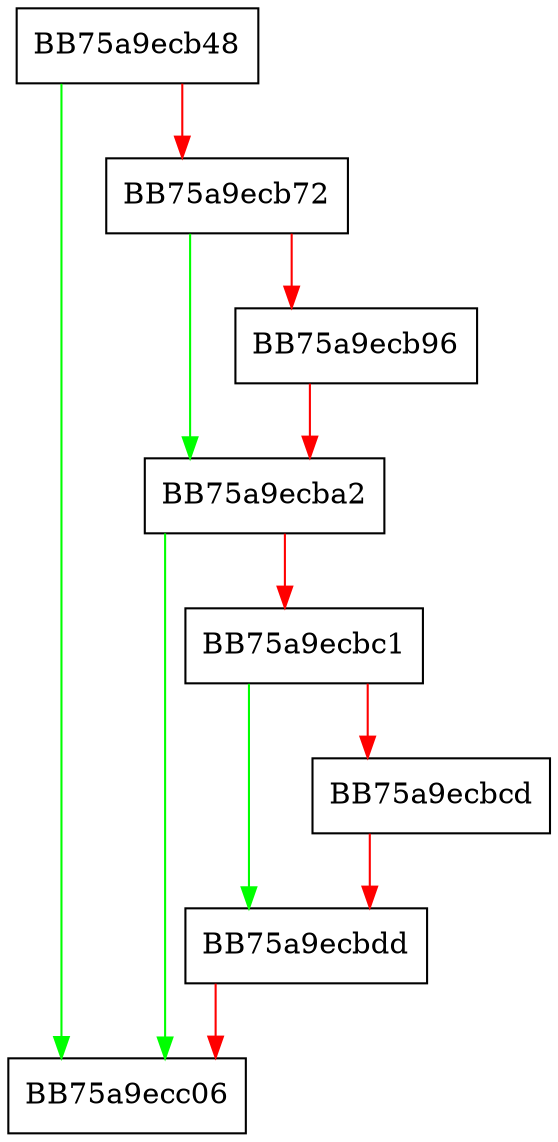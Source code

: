 digraph Initialize {
  node [shape="box"];
  graph [splines=ortho];
  BB75a9ecb48 -> BB75a9ecc06 [color="green"];
  BB75a9ecb48 -> BB75a9ecb72 [color="red"];
  BB75a9ecb72 -> BB75a9ecba2 [color="green"];
  BB75a9ecb72 -> BB75a9ecb96 [color="red"];
  BB75a9ecb96 -> BB75a9ecba2 [color="red"];
  BB75a9ecba2 -> BB75a9ecc06 [color="green"];
  BB75a9ecba2 -> BB75a9ecbc1 [color="red"];
  BB75a9ecbc1 -> BB75a9ecbdd [color="green"];
  BB75a9ecbc1 -> BB75a9ecbcd [color="red"];
  BB75a9ecbcd -> BB75a9ecbdd [color="red"];
  BB75a9ecbdd -> BB75a9ecc06 [color="red"];
}